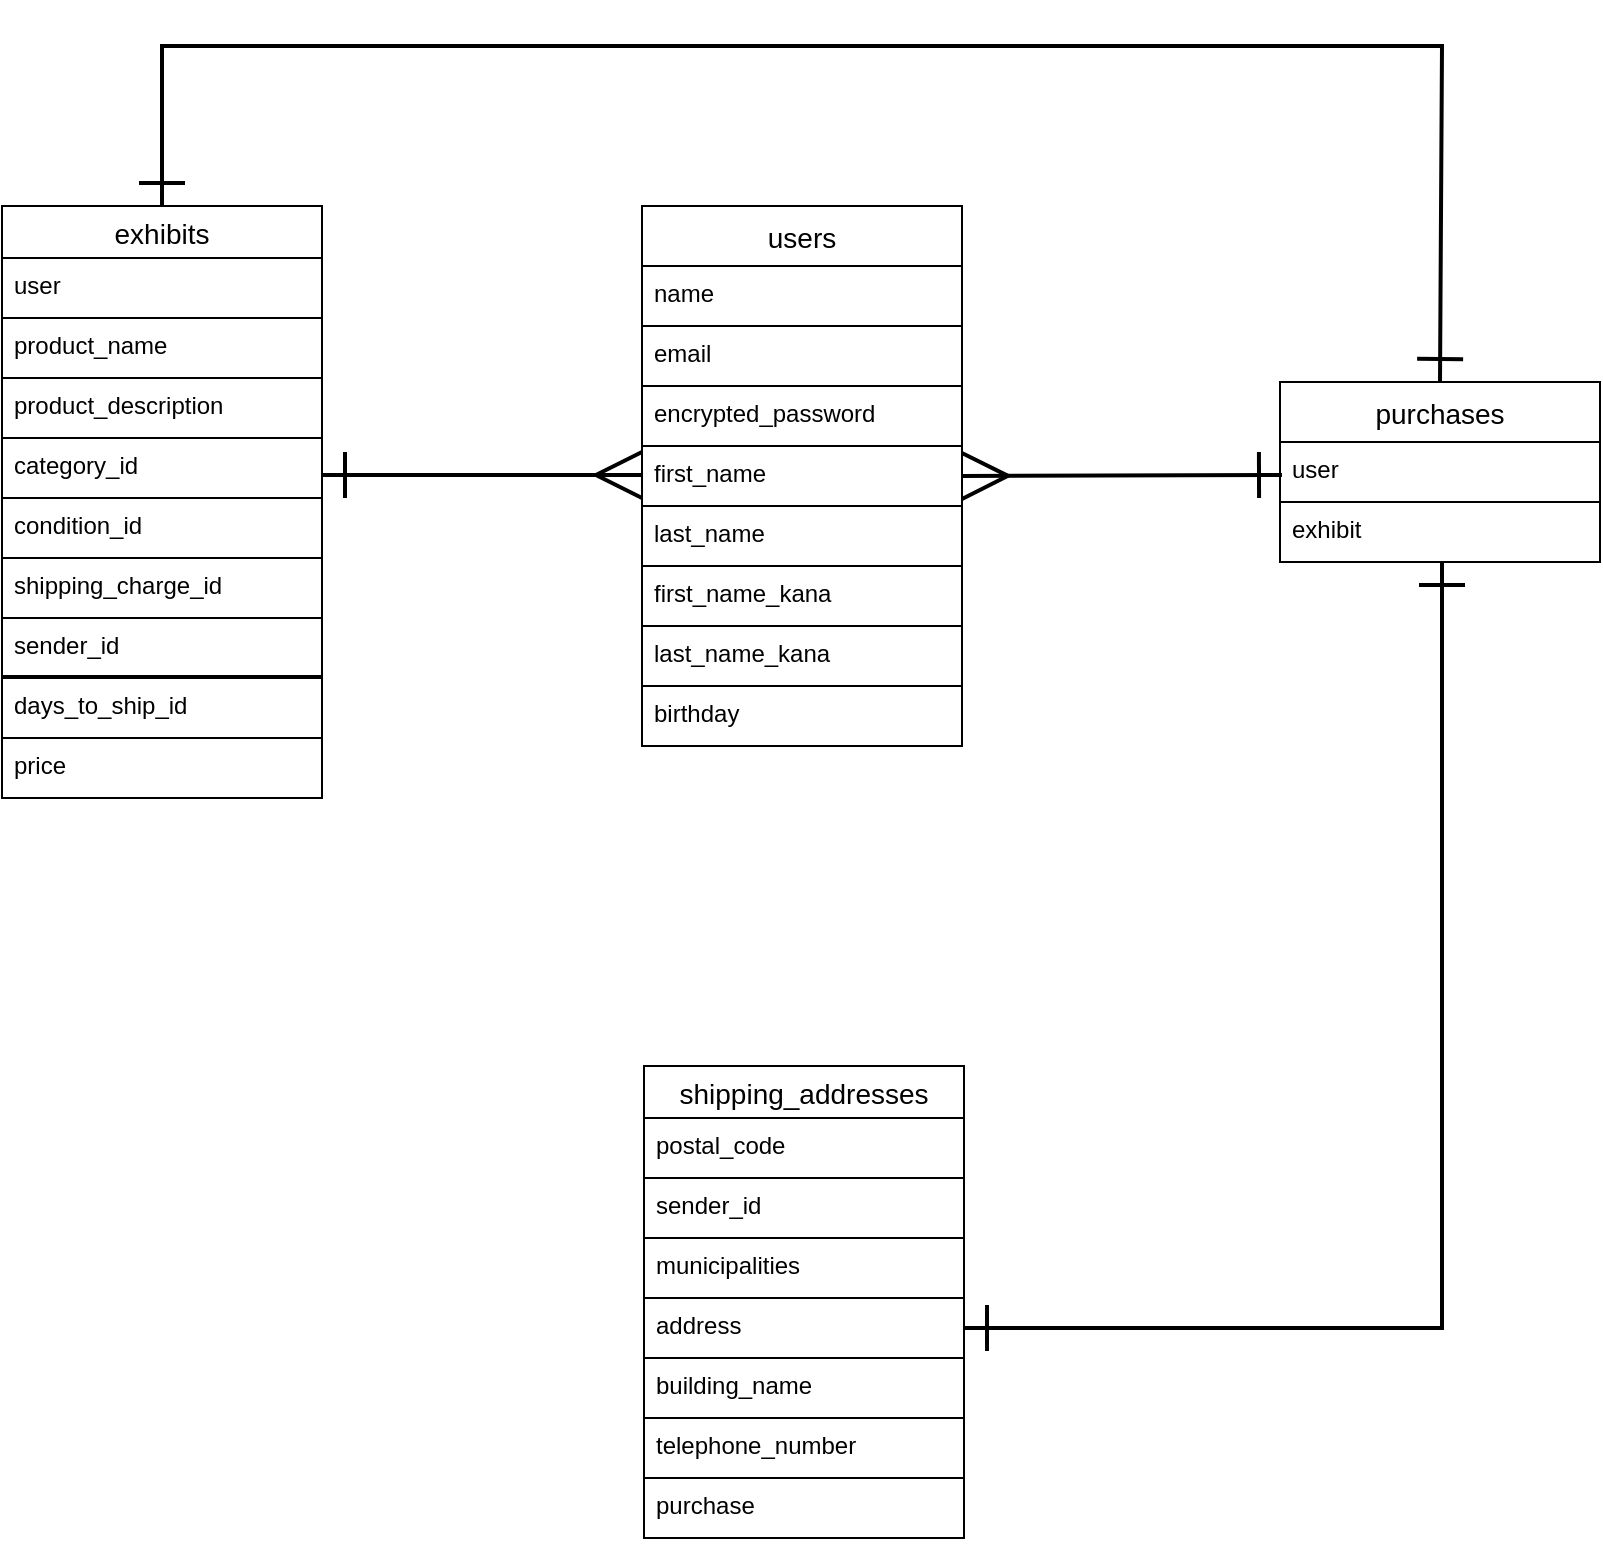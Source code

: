<mxfile>
    <diagram id="Ec6GmhOhu065yx23lRJ9" name="ページ1">
        <mxGraphModel dx="951" dy="755" grid="0" gridSize="10" guides="1" tooltips="1" connect="1" arrows="1" fold="1" page="1" pageScale="1" pageWidth="827" pageHeight="1169" math="0" shadow="0">
            <root>
                <mxCell id="0"/>
                <mxCell id="1" parent="0"/>
                <mxCell id="2" value="users" style="swimlane;fontStyle=0;childLayout=stackLayout;horizontal=1;startSize=30;horizontalStack=0;resizeParent=1;resizeParentMax=0;resizeLast=0;collapsible=1;marginBottom=0;align=center;fontSize=14;strokeWidth=1;direction=east;" parent="1" vertex="1">
                    <mxGeometry x="330" y="240" width="160" height="120" as="geometry"/>
                </mxCell>
                <mxCell id="3" value="name" style="text;strokeColor=default;fillColor=none;spacingLeft=4;spacingRight=4;overflow=hidden;rotatable=0;points=[[0,0.5],[1,0.5]];portConstraint=eastwest;fontSize=12;" parent="2" vertex="1">
                    <mxGeometry y="30" width="160" height="30" as="geometry"/>
                </mxCell>
                <mxCell id="4" value="email" style="text;strokeColor=default;fillColor=none;spacingLeft=4;spacingRight=4;overflow=hidden;rotatable=0;points=[[0,0.5],[1,0.5]];portConstraint=eastwest;fontSize=12;shadow=0;" parent="2" vertex="1">
                    <mxGeometry y="60" width="160" height="30" as="geometry"/>
                </mxCell>
                <mxCell id="5" value="encrypted_password" style="text;strokeColor=default;fillColor=none;spacingLeft=4;spacingRight=4;overflow=hidden;rotatable=0;points=[[0,0.5],[1,0.5]];portConstraint=eastwest;fontSize=12;" parent="2" vertex="1">
                    <mxGeometry y="90" width="160" height="30" as="geometry"/>
                </mxCell>
                <mxCell id="6" value="exhibits" style="swimlane;fontStyle=0;childLayout=stackLayout;horizontal=1;startSize=26;horizontalStack=0;resizeParent=1;resizeParentMax=0;resizeLast=0;collapsible=1;marginBottom=0;align=center;fontSize=14;" parent="1" vertex="1">
                    <mxGeometry x="10" y="240" width="160" height="116" as="geometry"/>
                </mxCell>
                <mxCell id="7" value="user" style="text;strokeColor=default;fillColor=none;spacingLeft=4;spacingRight=4;overflow=hidden;rotatable=0;points=[[0,0.5],[1,0.5]];portConstraint=eastwest;fontSize=12;" parent="6" vertex="1">
                    <mxGeometry y="26" width="160" height="30" as="geometry"/>
                </mxCell>
                <mxCell id="8" value="product_name" style="text;strokeColor=default;fillColor=none;spacingLeft=4;spacingRight=4;overflow=hidden;rotatable=0;points=[[0,0.5],[1,0.5]];portConstraint=eastwest;fontSize=12;" parent="6" vertex="1">
                    <mxGeometry y="56" width="160" height="30" as="geometry"/>
                </mxCell>
                <mxCell id="9" value="product_description" style="text;strokeColor=none;fillColor=none;spacingLeft=4;spacingRight=4;overflow=hidden;rotatable=0;points=[[0,0.5],[1,0.5]];portConstraint=eastwest;fontSize=12;" parent="6" vertex="1">
                    <mxGeometry y="86" width="160" height="30" as="geometry"/>
                </mxCell>
                <mxCell id="10" value="purchases" style="swimlane;fontStyle=0;childLayout=stackLayout;horizontal=1;startSize=30;horizontalStack=0;resizeParent=1;resizeParentMax=0;resizeLast=0;collapsible=1;marginBottom=0;align=center;fontSize=14;strokeWidth=1;perimeterSpacing=0;" parent="1" vertex="1">
                    <mxGeometry x="649" y="328" width="160" height="90" as="geometry"/>
                </mxCell>
                <mxCell id="11" value="user" style="text;strokeColor=default;fillColor=none;spacingLeft=4;spacingRight=4;overflow=hidden;rotatable=0;points=[[0,0.5],[1,0.5]];portConstraint=eastwest;fontSize=12;strokeWidth=1;perimeterSpacing=0;" parent="10" vertex="1">
                    <mxGeometry y="30" width="160" height="30" as="geometry"/>
                </mxCell>
                <mxCell id="12" value="exhibit" style="text;strokeColor=default;fillColor=none;spacingLeft=4;spacingRight=4;overflow=hidden;rotatable=0;points=[[0,0.5],[1,0.5]];portConstraint=eastwest;fontSize=12;strokeWidth=1;perimeterSpacing=0;" parent="10" vertex="1">
                    <mxGeometry y="60" width="160" height="30" as="geometry"/>
                </mxCell>
                <mxCell id="14" value="first_name" style="text;strokeColor=default;fillColor=none;spacingLeft=4;spacingRight=4;overflow=hidden;rotatable=0;points=[[0,0.5],[1,0.5]];portConstraint=eastwest;fontSize=12;shadow=0;" parent="1" vertex="1">
                    <mxGeometry x="330" y="360" width="160" height="30" as="geometry"/>
                </mxCell>
                <mxCell id="15" value="last_name" style="text;strokeColor=default;fillColor=none;spacingLeft=4;spacingRight=4;overflow=hidden;rotatable=0;points=[[0,0.5],[1,0.5]];portConstraint=eastwest;fontSize=12;shadow=0;" parent="1" vertex="1">
                    <mxGeometry x="330" y="390" width="160" height="30" as="geometry"/>
                </mxCell>
                <mxCell id="16" value="first_name_kana" style="text;strokeColor=default;fillColor=none;spacingLeft=4;spacingRight=4;overflow=hidden;rotatable=0;points=[[0,0.5],[1,0.5]];portConstraint=eastwest;fontSize=12;shadow=0;" parent="1" vertex="1">
                    <mxGeometry x="330" y="420" width="160" height="30" as="geometry"/>
                </mxCell>
                <mxCell id="17" value="last_name_kana" style="text;strokeColor=default;fillColor=none;spacingLeft=4;spacingRight=4;overflow=hidden;rotatable=0;points=[[0,0.5],[1,0.5]];portConstraint=eastwest;fontSize=12;shadow=0;" parent="1" vertex="1">
                    <mxGeometry x="330" y="450" width="160" height="30" as="geometry"/>
                </mxCell>
                <mxCell id="18" value="birthday" style="text;strokeColor=default;fillColor=none;spacingLeft=4;spacingRight=4;overflow=hidden;rotatable=0;points=[[0,0.5],[1,0.5]];portConstraint=eastwest;fontSize=12;shadow=0;" parent="1" vertex="1">
                    <mxGeometry x="330" y="480" width="160" height="30" as="geometry"/>
                </mxCell>
                <mxCell id="27" value="category_id" style="text;strokeColor=default;fillColor=none;spacingLeft=4;spacingRight=4;overflow=hidden;rotatable=0;points=[[0,0.5],[1,0.5]];portConstraint=eastwest;fontSize=12;shadow=0;" parent="1" vertex="1">
                    <mxGeometry x="10" y="356" width="160" height="30" as="geometry"/>
                </mxCell>
                <mxCell id="28" value="condition_id" style="text;strokeColor=default;fillColor=none;spacingLeft=4;spacingRight=4;overflow=hidden;rotatable=0;points=[[0,0.5],[1,0.5]];portConstraint=eastwest;fontSize=12;shadow=0;" parent="1" vertex="1">
                    <mxGeometry x="10" y="386" width="160" height="30" as="geometry"/>
                </mxCell>
                <mxCell id="29" value="shipping_charge_id" style="text;strokeColor=default;fillColor=none;spacingLeft=4;spacingRight=4;overflow=hidden;rotatable=0;points=[[0,0.5],[1,0.5]];portConstraint=eastwest;fontSize=12;shadow=0;" parent="1" vertex="1">
                    <mxGeometry x="10" y="416" width="160" height="30" as="geometry"/>
                </mxCell>
                <mxCell id="30" value="sender_id" style="text;strokeColor=default;fillColor=none;spacingLeft=4;spacingRight=4;overflow=hidden;rotatable=0;points=[[0,0.5],[1,0.5]];portConstraint=eastwest;fontSize=12;shadow=0;" parent="1" vertex="1">
                    <mxGeometry x="10" y="446" width="160" height="29" as="geometry"/>
                </mxCell>
                <mxCell id="31" value="days_to_ship_id" style="text;strokeColor=default;fillColor=none;spacingLeft=4;spacingRight=4;overflow=hidden;rotatable=0;points=[[0,0.5],[1,0.5]];portConstraint=eastwest;fontSize=12;shadow=0;" parent="1" vertex="1">
                    <mxGeometry x="10" y="476" width="160" height="30" as="geometry"/>
                </mxCell>
                <mxCell id="32" value="price" style="text;strokeColor=default;fillColor=none;spacingLeft=4;spacingRight=4;overflow=hidden;rotatable=0;points=[[0,0.5],[1,0.5]];portConstraint=eastwest;fontSize=12;shadow=0;" parent="1" vertex="1">
                    <mxGeometry x="10" y="506" width="160" height="30" as="geometry"/>
                </mxCell>
                <mxCell id="35" value="" style="endArrow=ERmany;html=1;rounded=0;strokeWidth=2;startArrow=ERone;startFill=0;endFill=0;targetPerimeterSpacing=0;jumpSize=6;endSize=20;startSize=20;" parent="1" edge="1">
                    <mxGeometry relative="1" as="geometry">
                        <mxPoint x="170" y="374.5" as="sourcePoint"/>
                        <mxPoint x="330" y="374.5" as="targetPoint"/>
                    </mxGeometry>
                </mxCell>
                <mxCell id="38" value="" style="endArrow=ERone;html=1;rounded=0;strokeWidth=2;endFill=0;exitX=1;exitY=0.5;exitDx=0;exitDy=0;startArrow=ERmany;startFill=0;endSize=20;startSize=20;" parent="1" source="14" edge="1">
                    <mxGeometry relative="1" as="geometry">
                        <mxPoint x="570" y="375" as="sourcePoint"/>
                        <mxPoint x="650" y="374.5" as="targetPoint"/>
                    </mxGeometry>
                </mxCell>
                <mxCell id="42" value="" style="endArrow=ERone;html=1;rounded=0;startSize=20;endSize=20;targetPerimeterSpacing=0;strokeWidth=2;jumpSize=6;startArrow=ERone;startFill=0;endFill=0;entryX=0.5;entryY=0;entryDx=0;entryDy=0;exitX=0.5;exitY=0;exitDx=0;exitDy=0;" parent="1" source="6" target="10" edge="1">
                    <mxGeometry relative="1" as="geometry">
                        <mxPoint x="88" y="600" as="sourcePoint"/>
                        <mxPoint x="730" y="506" as="targetPoint"/>
                        <Array as="points">
                            <mxPoint x="90" y="160"/>
                            <mxPoint x="400" y="160"/>
                            <mxPoint x="730" y="160"/>
                        </Array>
                    </mxGeometry>
                </mxCell>
                <mxCell id="43" value="shipping_addresses" style="swimlane;fontStyle=0;childLayout=stackLayout;horizontal=1;startSize=26;horizontalStack=0;resizeParent=1;resizeParentMax=0;resizeLast=0;collapsible=1;marginBottom=0;align=center;fontSize=14;" vertex="1" parent="1">
                    <mxGeometry x="331" y="670" width="160" height="116" as="geometry"/>
                </mxCell>
                <mxCell id="44" value="postal_code" style="text;strokeColor=default;fillColor=none;spacingLeft=4;spacingRight=4;overflow=hidden;rotatable=0;points=[[0,0.5],[1,0.5]];portConstraint=eastwest;fontSize=12;" vertex="1" parent="43">
                    <mxGeometry y="26" width="160" height="30" as="geometry"/>
                </mxCell>
                <mxCell id="45" value="sender_id" style="text;strokeColor=default;fillColor=none;spacingLeft=4;spacingRight=4;overflow=hidden;rotatable=0;points=[[0,0.5],[1,0.5]];portConstraint=eastwest;fontSize=12;" vertex="1" parent="43">
                    <mxGeometry y="56" width="160" height="30" as="geometry"/>
                </mxCell>
                <mxCell id="46" value="municipalities" style="text;strokeColor=none;fillColor=none;spacingLeft=4;spacingRight=4;overflow=hidden;rotatable=0;points=[[0,0.5],[1,0.5]];portConstraint=eastwest;fontSize=12;" vertex="1" parent="43">
                    <mxGeometry y="86" width="160" height="30" as="geometry"/>
                </mxCell>
                <mxCell id="47" value="address" style="text;strokeColor=default;fillColor=none;spacingLeft=4;spacingRight=4;overflow=hidden;rotatable=0;points=[[0,0.5],[1,0.5]];portConstraint=eastwest;fontSize=12;" vertex="1" parent="1">
                    <mxGeometry x="331" y="786" width="160" height="30" as="geometry"/>
                </mxCell>
                <mxCell id="48" value="building_name" style="text;strokeColor=default;fillColor=none;spacingLeft=4;spacingRight=4;overflow=hidden;rotatable=0;points=[[0,0.5],[1,0.5]];portConstraint=eastwest;fontSize=12;" vertex="1" parent="1">
                    <mxGeometry x="331" y="816" width="160" height="30" as="geometry"/>
                </mxCell>
                <mxCell id="49" value="telephone_number" style="text;strokeColor=default;fillColor=none;spacingLeft=4;spacingRight=4;overflow=hidden;rotatable=0;points=[[0,0.5],[1,0.5]];portConstraint=eastwest;fontSize=12;" vertex="1" parent="1">
                    <mxGeometry x="331" y="846" width="160" height="30" as="geometry"/>
                </mxCell>
                <mxCell id="50" value="purchase" style="text;strokeColor=default;fillColor=none;spacingLeft=4;spacingRight=4;overflow=hidden;rotatable=0;points=[[0,0.5],[1,0.5]];portConstraint=eastwest;fontSize=12;" vertex="1" parent="1">
                    <mxGeometry x="331" y="876" width="160" height="30" as="geometry"/>
                </mxCell>
                <mxCell id="51" value="" style="endArrow=ERone;html=1;rounded=0;exitX=1;exitY=0.5;exitDx=0;exitDy=0;startArrow=ERone;startFill=0;endFill=0;endSize=20;startSize=20;strokeWidth=2;" edge="1" parent="1" source="47">
                    <mxGeometry relative="1" as="geometry">
                        <mxPoint x="440" y="510" as="sourcePoint"/>
                        <mxPoint x="730" y="418" as="targetPoint"/>
                        <Array as="points">
                            <mxPoint x="730" y="801"/>
                        </Array>
                    </mxGeometry>
                </mxCell>
            </root>
        </mxGraphModel>
    </diagram>
</mxfile>